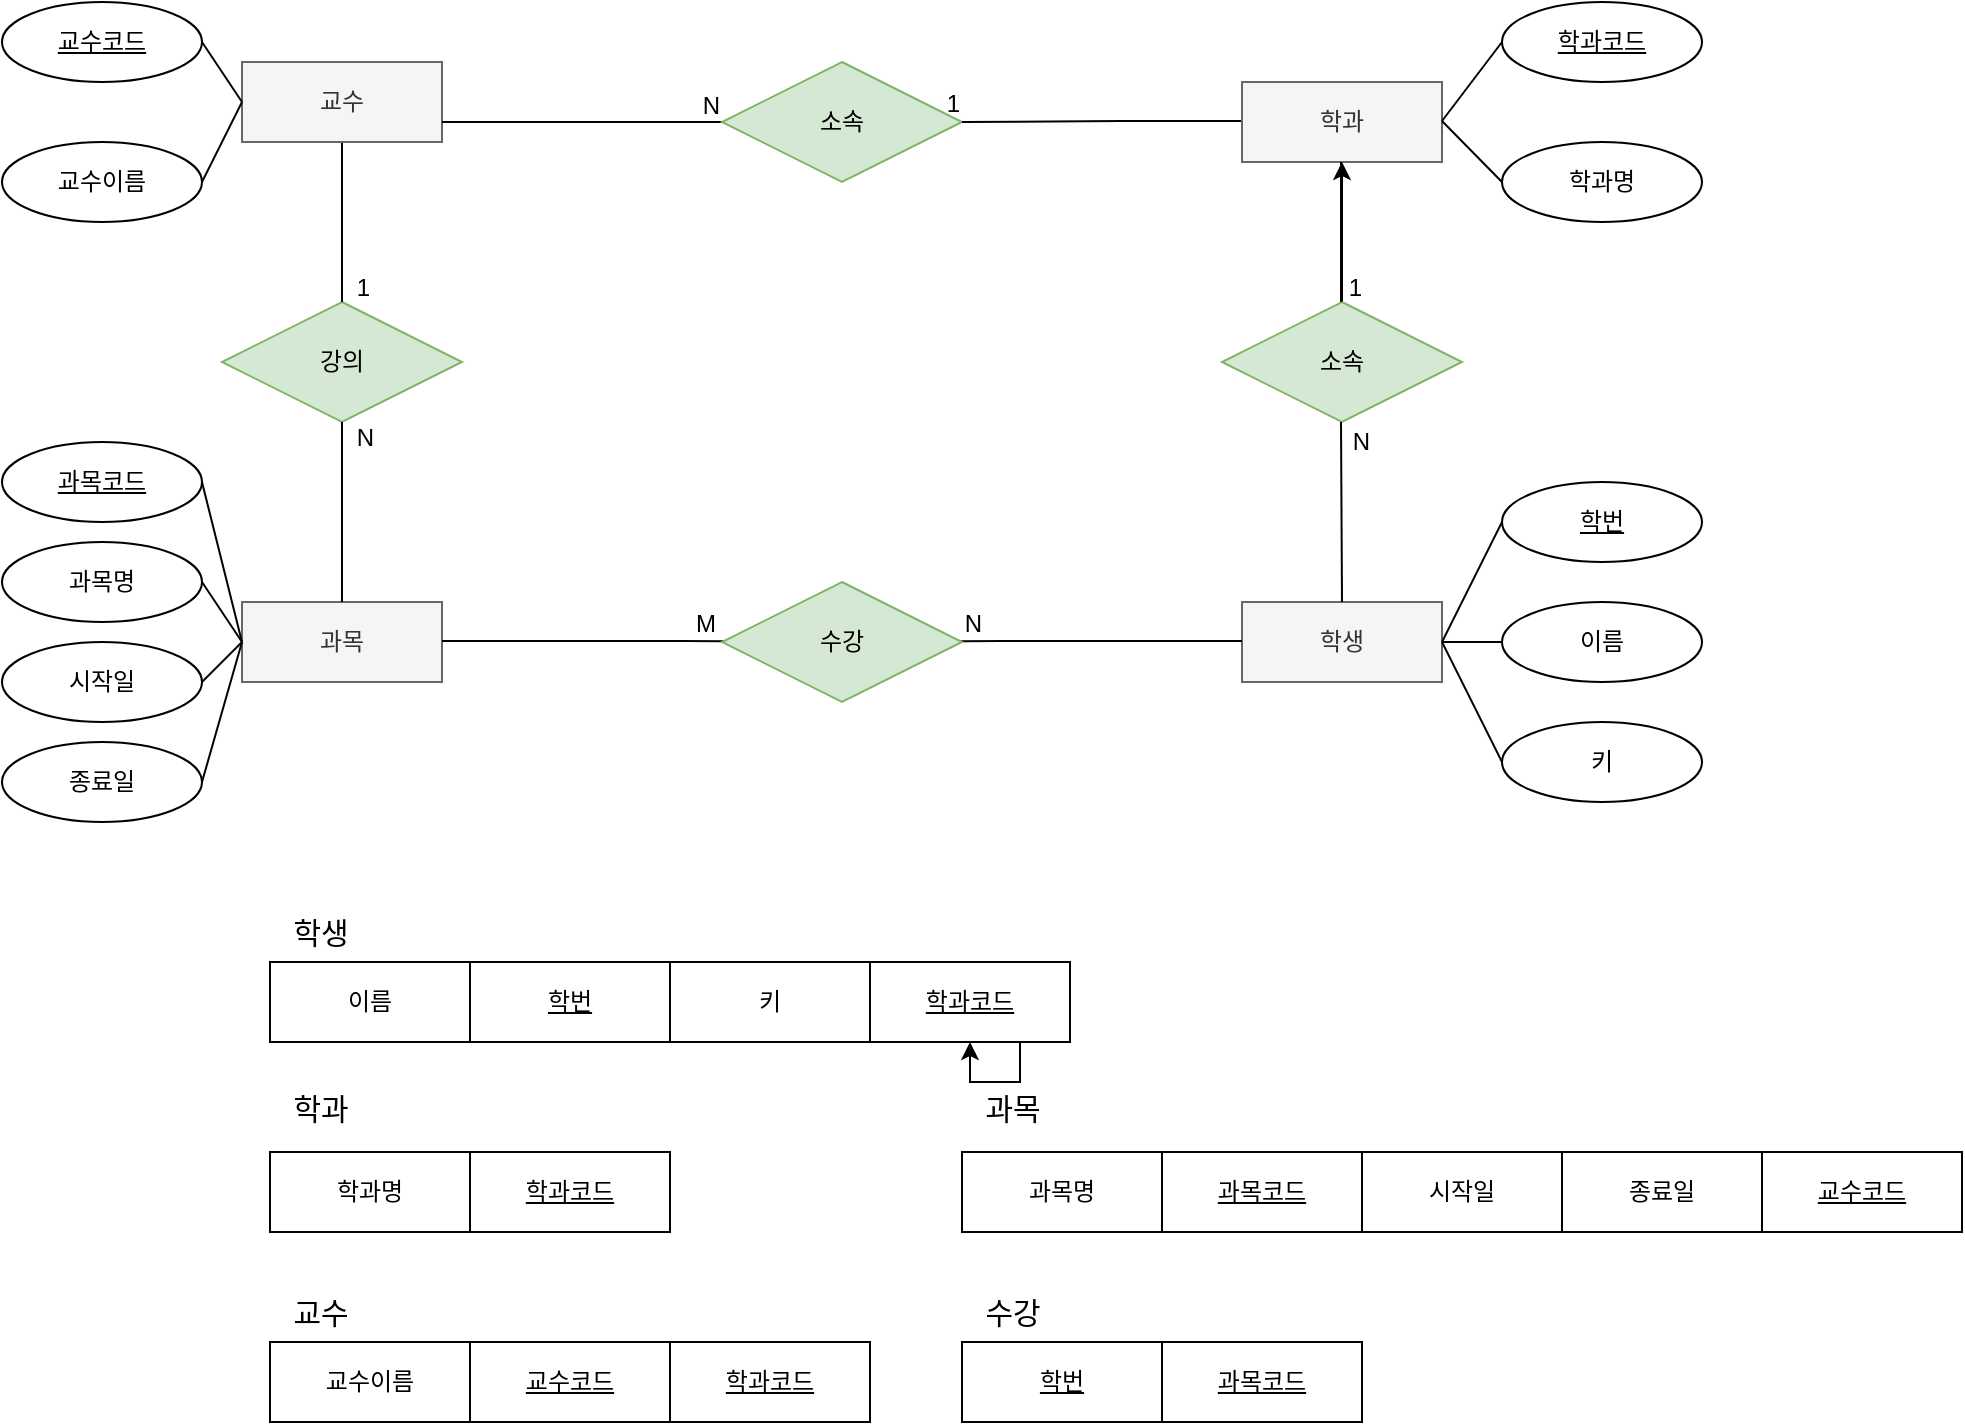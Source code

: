 <mxfile version="21.6.1" type="github">
  <diagram name="페이지-1" id="Q9GPWtl4dz6Prq9a7Tfs">
    <mxGraphModel dx="1050" dy="1742" grid="1" gridSize="10" guides="1" tooltips="1" connect="1" arrows="1" fold="1" page="1" pageScale="1" pageWidth="827" pageHeight="1169" math="0" shadow="0">
      <root>
        <mxCell id="0" />
        <mxCell id="1" parent="0" />
        <mxCell id="AGyuReAx4IVv6xOUwFAU-2" value="과목" style="whiteSpace=wrap;html=1;align=center;fillColor=#f5f5f5;fontColor=#333333;strokeColor=#666666;" parent="1" vertex="1">
          <mxGeometry x="181" y="270" width="100" height="40" as="geometry" />
        </mxCell>
        <mxCell id="AGyuReAx4IVv6xOUwFAU-4" value="학생" style="whiteSpace=wrap;html=1;align=center;fillColor=#f5f5f5;fontColor=#333333;strokeColor=#666666;" parent="1" vertex="1">
          <mxGeometry x="681" y="270" width="100" height="40" as="geometry" />
        </mxCell>
        <mxCell id="ryIB05gUjZDWtRrVTaDK-16" value="" style="endArrow=none;html=1;rounded=0;" edge="1" parent="1" source="AGyuReAx4IVv6xOUwFAU-3">
          <mxGeometry relative="1" as="geometry">
            <mxPoint x="401" y="289.5" as="sourcePoint" />
            <mxPoint x="561" y="289.5" as="targetPoint" />
          </mxGeometry>
        </mxCell>
        <mxCell id="ryIB05gUjZDWtRrVTaDK-18" value="N" style="resizable=0;html=1;whiteSpace=wrap;align=right;verticalAlign=bottom;" connectable="0" vertex="1" parent="ryIB05gUjZDWtRrVTaDK-16">
          <mxGeometry x="1" relative="1" as="geometry">
            <mxPoint x="-8" as="offset" />
          </mxGeometry>
        </mxCell>
        <mxCell id="ryIB05gUjZDWtRrVTaDK-19" value="" style="endArrow=none;html=1;rounded=0;" edge="1" parent="1" target="AGyuReAx4IVv6xOUwFAU-3">
          <mxGeometry relative="1" as="geometry">
            <mxPoint x="401" y="289.5" as="sourcePoint" />
            <mxPoint x="561" y="289.5" as="targetPoint" />
          </mxGeometry>
        </mxCell>
        <mxCell id="ryIB05gUjZDWtRrVTaDK-20" value="M" style="resizable=0;html=1;whiteSpace=wrap;align=left;verticalAlign=bottom;" connectable="0" vertex="1" parent="ryIB05gUjZDWtRrVTaDK-19">
          <mxGeometry x="-1" relative="1" as="geometry">
            <mxPoint x="5" as="offset" />
          </mxGeometry>
        </mxCell>
        <mxCell id="AGyuReAx4IVv6xOUwFAU-3" value="수강" style="shape=rhombus;perimeter=rhombusPerimeter;whiteSpace=wrap;html=1;align=center;fillColor=#d5e8d4;strokeColor=#82b366;" parent="1" vertex="1">
          <mxGeometry x="421" y="260" width="120" height="60" as="geometry" />
        </mxCell>
        <mxCell id="ryIB05gUjZDWtRrVTaDK-22" value="" style="endArrow=none;html=1;rounded=0;" edge="1" parent="1">
          <mxGeometry relative="1" as="geometry">
            <mxPoint x="561" y="289.5" as="sourcePoint" />
            <mxPoint x="681" y="289.5" as="targetPoint" />
          </mxGeometry>
        </mxCell>
        <mxCell id="ryIB05gUjZDWtRrVTaDK-23" value="" style="endArrow=none;html=1;rounded=0;" edge="1" parent="1">
          <mxGeometry relative="1" as="geometry">
            <mxPoint x="281" y="289.5" as="sourcePoint" />
            <mxPoint x="401" y="289.5" as="targetPoint" />
          </mxGeometry>
        </mxCell>
        <mxCell id="ryIB05gUjZDWtRrVTaDK-24" value="강의" style="shape=rhombus;perimeter=rhombusPerimeter;whiteSpace=wrap;html=1;align=center;fillColor=#d5e8d4;strokeColor=#82b366;" vertex="1" parent="1">
          <mxGeometry x="171" y="120" width="120" height="60" as="geometry" />
        </mxCell>
        <mxCell id="ryIB05gUjZDWtRrVTaDK-25" value="" style="endArrow=none;html=1;rounded=0;exitX=0.5;exitY=0;exitDx=0;exitDy=0;entryX=0.5;entryY=1;entryDx=0;entryDy=0;" edge="1" parent="1" source="AGyuReAx4IVv6xOUwFAU-2" target="ryIB05gUjZDWtRrVTaDK-24">
          <mxGeometry relative="1" as="geometry">
            <mxPoint x="230" y="270" as="sourcePoint" />
            <mxPoint x="231" y="190" as="targetPoint" />
          </mxGeometry>
        </mxCell>
        <mxCell id="ryIB05gUjZDWtRrVTaDK-26" value="N" style="resizable=0;html=1;whiteSpace=wrap;align=right;verticalAlign=bottom;" connectable="0" vertex="1" parent="ryIB05gUjZDWtRrVTaDK-25">
          <mxGeometry x="1" relative="1" as="geometry">
            <mxPoint x="17" y="16" as="offset" />
          </mxGeometry>
        </mxCell>
        <mxCell id="ryIB05gUjZDWtRrVTaDK-27" value="" style="endArrow=none;html=1;rounded=0;entryX=0.5;entryY=0;entryDx=0;entryDy=0;" edge="1" parent="1" target="ryIB05gUjZDWtRrVTaDK-24">
          <mxGeometry relative="1" as="geometry">
            <mxPoint x="231" y="40" as="sourcePoint" />
            <mxPoint x="230.5" y="108" as="targetPoint" />
          </mxGeometry>
        </mxCell>
        <mxCell id="ryIB05gUjZDWtRrVTaDK-28" value="1" style="resizable=0;html=1;whiteSpace=wrap;align=right;verticalAlign=bottom;" connectable="0" vertex="1" parent="ryIB05gUjZDWtRrVTaDK-27">
          <mxGeometry x="1" relative="1" as="geometry">
            <mxPoint x="15" y="1" as="offset" />
          </mxGeometry>
        </mxCell>
        <mxCell id="ryIB05gUjZDWtRrVTaDK-29" value="교수" style="whiteSpace=wrap;html=1;align=center;fillColor=#f5f5f5;fontColor=#333333;strokeColor=#666666;" vertex="1" parent="1">
          <mxGeometry x="181" width="100" height="40" as="geometry" />
        </mxCell>
        <mxCell id="ryIB05gUjZDWtRrVTaDK-30" value="" style="endArrow=none;html=1;rounded=0;" edge="1" parent="1" target="ryIB05gUjZDWtRrVTaDK-32">
          <mxGeometry relative="1" as="geometry">
            <mxPoint x="281" y="30" as="sourcePoint" />
            <mxPoint x="411" y="30" as="targetPoint" />
          </mxGeometry>
        </mxCell>
        <mxCell id="ryIB05gUjZDWtRrVTaDK-31" value="N" style="resizable=0;html=1;whiteSpace=wrap;align=right;verticalAlign=bottom;" connectable="0" vertex="1" parent="ryIB05gUjZDWtRrVTaDK-30">
          <mxGeometry x="1" relative="1" as="geometry" />
        </mxCell>
        <mxCell id="ryIB05gUjZDWtRrVTaDK-32" value="소속" style="shape=rhombus;perimeter=rhombusPerimeter;whiteSpace=wrap;html=1;align=center;fillColor=#d5e8d4;strokeColor=#82b366;" vertex="1" parent="1">
          <mxGeometry x="421" width="120" height="60" as="geometry" />
        </mxCell>
        <mxCell id="ryIB05gUjZDWtRrVTaDK-33" value="" style="endArrow=none;html=1;rounded=0;entryX=1;entryY=0.5;entryDx=0;entryDy=0;" edge="1" parent="1" target="ryIB05gUjZDWtRrVTaDK-32">
          <mxGeometry relative="1" as="geometry">
            <mxPoint x="681" y="29.5" as="sourcePoint" />
            <mxPoint x="551" y="29.5" as="targetPoint" />
            <Array as="points">
              <mxPoint x="621" y="29.5" />
            </Array>
          </mxGeometry>
        </mxCell>
        <mxCell id="ryIB05gUjZDWtRrVTaDK-34" value="1" style="resizable=0;html=1;whiteSpace=wrap;align=right;verticalAlign=bottom;" connectable="0" vertex="1" parent="ryIB05gUjZDWtRrVTaDK-33">
          <mxGeometry x="1" relative="1" as="geometry" />
        </mxCell>
        <mxCell id="ryIB05gUjZDWtRrVTaDK-35" value="학과" style="whiteSpace=wrap;html=1;align=center;fillColor=#f5f5f5;fontColor=#333333;strokeColor=#666666;" vertex="1" parent="1">
          <mxGeometry x="681" y="10" width="100" height="40" as="geometry" />
        </mxCell>
        <mxCell id="ryIB05gUjZDWtRrVTaDK-77" value="" style="edgeStyle=orthogonalEdgeStyle;rounded=0;orthogonalLoop=1;jettySize=auto;html=1;" edge="1" parent="1" source="ryIB05gUjZDWtRrVTaDK-36" target="ryIB05gUjZDWtRrVTaDK-35">
          <mxGeometry relative="1" as="geometry" />
        </mxCell>
        <mxCell id="ryIB05gUjZDWtRrVTaDK-36" value="소속" style="shape=rhombus;perimeter=rhombusPerimeter;whiteSpace=wrap;html=1;align=center;fillColor=#d5e8d4;strokeColor=#82b366;" vertex="1" parent="1">
          <mxGeometry x="671" y="120" width="120" height="60" as="geometry" />
        </mxCell>
        <mxCell id="ryIB05gUjZDWtRrVTaDK-37" value="" style="endArrow=none;html=1;rounded=0;" edge="1" parent="1">
          <mxGeometry relative="1" as="geometry">
            <mxPoint x="731" y="270" as="sourcePoint" />
            <mxPoint x="730.5" y="180" as="targetPoint" />
          </mxGeometry>
        </mxCell>
        <mxCell id="ryIB05gUjZDWtRrVTaDK-38" value="N" style="resizable=0;html=1;whiteSpace=wrap;align=right;verticalAlign=bottom;" connectable="0" vertex="1" parent="ryIB05gUjZDWtRrVTaDK-37">
          <mxGeometry x="1" relative="1" as="geometry">
            <mxPoint x="16" y="18" as="offset" />
          </mxGeometry>
        </mxCell>
        <mxCell id="ryIB05gUjZDWtRrVTaDK-42" value="" style="endArrow=none;html=1;rounded=0;" edge="1" parent="1">
          <mxGeometry relative="1" as="geometry">
            <mxPoint x="730.5" y="50" as="sourcePoint" />
            <mxPoint x="730.5" y="120" as="targetPoint" />
          </mxGeometry>
        </mxCell>
        <mxCell id="ryIB05gUjZDWtRrVTaDK-43" value="1" style="resizable=0;html=1;whiteSpace=wrap;align=right;verticalAlign=bottom;" connectable="0" vertex="1" parent="ryIB05gUjZDWtRrVTaDK-42">
          <mxGeometry x="1" relative="1" as="geometry">
            <mxPoint x="12" y="1" as="offset" />
          </mxGeometry>
        </mxCell>
        <mxCell id="ryIB05gUjZDWtRrVTaDK-44" value="교수코드" style="ellipse;whiteSpace=wrap;html=1;align=center;fontStyle=4;" vertex="1" parent="1">
          <mxGeometry x="61" y="-30" width="100" height="40" as="geometry" />
        </mxCell>
        <mxCell id="ryIB05gUjZDWtRrVTaDK-45" value="교수이름" style="ellipse;whiteSpace=wrap;html=1;align=center;" vertex="1" parent="1">
          <mxGeometry x="61" y="40" width="100" height="40" as="geometry" />
        </mxCell>
        <mxCell id="ryIB05gUjZDWtRrVTaDK-48" value="" style="endArrow=none;html=1;rounded=0;entryX=0;entryY=0.5;entryDx=0;entryDy=0;" edge="1" parent="1" target="ryIB05gUjZDWtRrVTaDK-29">
          <mxGeometry relative="1" as="geometry">
            <mxPoint x="161" y="60" as="sourcePoint" />
            <mxPoint x="321" y="60" as="targetPoint" />
          </mxGeometry>
        </mxCell>
        <mxCell id="ryIB05gUjZDWtRrVTaDK-49" value="" style="endArrow=none;html=1;rounded=0;entryX=0;entryY=0.5;entryDx=0;entryDy=0;exitX=1;exitY=0.5;exitDx=0;exitDy=0;" edge="1" parent="1" source="ryIB05gUjZDWtRrVTaDK-44" target="ryIB05gUjZDWtRrVTaDK-29">
          <mxGeometry relative="1" as="geometry">
            <mxPoint x="161" y="10" as="sourcePoint" />
            <mxPoint x="321" y="10" as="targetPoint" />
          </mxGeometry>
        </mxCell>
        <mxCell id="ryIB05gUjZDWtRrVTaDK-50" value="과목코드" style="ellipse;whiteSpace=wrap;html=1;align=center;fontStyle=4;" vertex="1" parent="1">
          <mxGeometry x="61" y="190" width="100" height="40" as="geometry" />
        </mxCell>
        <mxCell id="ryIB05gUjZDWtRrVTaDK-53" value="과목명" style="ellipse;whiteSpace=wrap;html=1;align=center;" vertex="1" parent="1">
          <mxGeometry x="61" y="240" width="100" height="40" as="geometry" />
        </mxCell>
        <mxCell id="ryIB05gUjZDWtRrVTaDK-56" value="종료일" style="ellipse;whiteSpace=wrap;html=1;align=center;" vertex="1" parent="1">
          <mxGeometry x="61" y="340" width="100" height="40" as="geometry" />
        </mxCell>
        <mxCell id="ryIB05gUjZDWtRrVTaDK-57" value="시작일" style="ellipse;whiteSpace=wrap;html=1;align=center;" vertex="1" parent="1">
          <mxGeometry x="61" y="290" width="100" height="40" as="geometry" />
        </mxCell>
        <mxCell id="ryIB05gUjZDWtRrVTaDK-67" value="" style="endArrow=none;html=1;rounded=0;exitX=1;exitY=0.5;exitDx=0;exitDy=0;" edge="1" parent="1" source="ryIB05gUjZDWtRrVTaDK-50">
          <mxGeometry relative="1" as="geometry">
            <mxPoint x="161" y="290" as="sourcePoint" />
            <mxPoint x="181" y="290" as="targetPoint" />
          </mxGeometry>
        </mxCell>
        <mxCell id="ryIB05gUjZDWtRrVTaDK-68" value="" style="endArrow=none;html=1;rounded=0;entryX=0;entryY=0.5;entryDx=0;entryDy=0;exitX=1;exitY=0.5;exitDx=0;exitDy=0;" edge="1" parent="1" source="ryIB05gUjZDWtRrVTaDK-53" target="AGyuReAx4IVv6xOUwFAU-2">
          <mxGeometry relative="1" as="geometry">
            <mxPoint x="161" y="350" as="sourcePoint" />
            <mxPoint x="321" y="350" as="targetPoint" />
            <Array as="points" />
          </mxGeometry>
        </mxCell>
        <mxCell id="ryIB05gUjZDWtRrVTaDK-69" value="" style="endArrow=none;html=1;rounded=0;exitX=1;exitY=0.5;exitDx=0;exitDy=0;" edge="1" parent="1" source="ryIB05gUjZDWtRrVTaDK-57">
          <mxGeometry relative="1" as="geometry">
            <mxPoint x="161" y="404.75" as="sourcePoint" />
            <mxPoint x="181" y="290" as="targetPoint" />
          </mxGeometry>
        </mxCell>
        <mxCell id="ryIB05gUjZDWtRrVTaDK-70" value="" style="endArrow=none;html=1;rounded=0;entryX=0;entryY=0.5;entryDx=0;entryDy=0;exitX=1;exitY=0.5;exitDx=0;exitDy=0;" edge="1" parent="1" source="ryIB05gUjZDWtRrVTaDK-56" target="AGyuReAx4IVv6xOUwFAU-2">
          <mxGeometry relative="1" as="geometry">
            <mxPoint x="171" y="440" as="sourcePoint" />
            <mxPoint x="331" y="440" as="targetPoint" />
          </mxGeometry>
        </mxCell>
        <mxCell id="ryIB05gUjZDWtRrVTaDK-78" value="학과명" style="ellipse;whiteSpace=wrap;html=1;align=center;" vertex="1" parent="1">
          <mxGeometry x="811" y="40" width="100" height="40" as="geometry" />
        </mxCell>
        <mxCell id="ryIB05gUjZDWtRrVTaDK-79" value="학번" style="ellipse;whiteSpace=wrap;html=1;align=center;fontStyle=4;" vertex="1" parent="1">
          <mxGeometry x="811" y="210" width="100" height="40" as="geometry" />
        </mxCell>
        <mxCell id="ryIB05gUjZDWtRrVTaDK-80" value="학과코드" style="ellipse;whiteSpace=wrap;html=1;align=center;fontStyle=4;" vertex="1" parent="1">
          <mxGeometry x="811" y="-30" width="100" height="40" as="geometry" />
        </mxCell>
        <mxCell id="ryIB05gUjZDWtRrVTaDK-81" value="" style="endArrow=none;html=1;rounded=0;entryX=0;entryY=0.5;entryDx=0;entryDy=0;" edge="1" parent="1" target="ryIB05gUjZDWtRrVTaDK-80">
          <mxGeometry relative="1" as="geometry">
            <mxPoint x="781" y="29.5" as="sourcePoint" />
            <mxPoint x="941" y="29.5" as="targetPoint" />
          </mxGeometry>
        </mxCell>
        <mxCell id="ryIB05gUjZDWtRrVTaDK-82" value="" style="endArrow=none;html=1;rounded=0;entryX=0;entryY=0.5;entryDx=0;entryDy=0;" edge="1" parent="1" target="ryIB05gUjZDWtRrVTaDK-78">
          <mxGeometry relative="1" as="geometry">
            <mxPoint x="781" y="29.5" as="sourcePoint" />
            <mxPoint x="941" y="29.5" as="targetPoint" />
          </mxGeometry>
        </mxCell>
        <mxCell id="ryIB05gUjZDWtRrVTaDK-83" value="이름" style="ellipse;whiteSpace=wrap;html=1;align=center;" vertex="1" parent="1">
          <mxGeometry x="811" y="270" width="100" height="40" as="geometry" />
        </mxCell>
        <mxCell id="ryIB05gUjZDWtRrVTaDK-85" value="키" style="ellipse;whiteSpace=wrap;html=1;align=center;" vertex="1" parent="1">
          <mxGeometry x="811" y="330" width="100" height="40" as="geometry" />
        </mxCell>
        <mxCell id="ryIB05gUjZDWtRrVTaDK-86" value="" style="endArrow=none;html=1;rounded=0;entryX=0;entryY=0.5;entryDx=0;entryDy=0;" edge="1" parent="1" target="ryIB05gUjZDWtRrVTaDK-79">
          <mxGeometry relative="1" as="geometry">
            <mxPoint x="781" y="290" as="sourcePoint" />
            <mxPoint x="941" y="290" as="targetPoint" />
          </mxGeometry>
        </mxCell>
        <mxCell id="ryIB05gUjZDWtRrVTaDK-87" value="" style="endArrow=none;html=1;rounded=0;" edge="1" parent="1">
          <mxGeometry relative="1" as="geometry">
            <mxPoint x="781" y="290" as="sourcePoint" />
            <mxPoint x="811" y="290" as="targetPoint" />
          </mxGeometry>
        </mxCell>
        <mxCell id="ryIB05gUjZDWtRrVTaDK-88" value="" style="endArrow=none;html=1;rounded=0;entryX=0;entryY=0.5;entryDx=0;entryDy=0;" edge="1" parent="1" target="ryIB05gUjZDWtRrVTaDK-85">
          <mxGeometry relative="1" as="geometry">
            <mxPoint x="781" y="290" as="sourcePoint" />
            <mxPoint x="941" y="290" as="targetPoint" />
          </mxGeometry>
        </mxCell>
        <mxCell id="ryIB05gUjZDWtRrVTaDK-106" value="이름" style="whiteSpace=wrap;html=1;align=center;" vertex="1" parent="1">
          <mxGeometry x="195" y="450" width="100" height="40" as="geometry" />
        </mxCell>
        <mxCell id="ryIB05gUjZDWtRrVTaDK-107" value="&lt;u&gt;학번&lt;/u&gt;" style="whiteSpace=wrap;html=1;align=center;" vertex="1" parent="1">
          <mxGeometry x="295" y="450" width="100" height="40" as="geometry" />
        </mxCell>
        <mxCell id="ryIB05gUjZDWtRrVTaDK-108" value="키" style="whiteSpace=wrap;html=1;align=center;" vertex="1" parent="1">
          <mxGeometry x="395" y="450" width="100" height="40" as="geometry" />
        </mxCell>
        <mxCell id="ryIB05gUjZDWtRrVTaDK-109" value="&lt;font style=&quot;font-size: 15px;&quot;&gt;학생&lt;/font&gt;" style="text;html=1;align=center;verticalAlign=middle;resizable=0;points=[];autosize=1;strokeColor=none;fillColor=none;" vertex="1" parent="1">
          <mxGeometry x="195" y="420" width="50" height="30" as="geometry" />
        </mxCell>
        <mxCell id="ryIB05gUjZDWtRrVTaDK-111" value="학과명" style="whiteSpace=wrap;html=1;align=center;" vertex="1" parent="1">
          <mxGeometry x="195" y="545" width="100" height="40" as="geometry" />
        </mxCell>
        <mxCell id="ryIB05gUjZDWtRrVTaDK-112" value="&lt;u&gt;학과코드&lt;/u&gt;" style="whiteSpace=wrap;html=1;align=center;" vertex="1" parent="1">
          <mxGeometry x="295" y="545" width="100" height="40" as="geometry" />
        </mxCell>
        <mxCell id="ryIB05gUjZDWtRrVTaDK-114" value="과목명" style="whiteSpace=wrap;html=1;align=center;" vertex="1" parent="1">
          <mxGeometry x="541" y="545" width="100" height="40" as="geometry" />
        </mxCell>
        <mxCell id="ryIB05gUjZDWtRrVTaDK-115" value="&lt;u&gt;과목코드&lt;/u&gt;" style="whiteSpace=wrap;html=1;align=center;" vertex="1" parent="1">
          <mxGeometry x="641" y="545" width="100" height="40" as="geometry" />
        </mxCell>
        <mxCell id="ryIB05gUjZDWtRrVTaDK-116" value="시작일" style="whiteSpace=wrap;html=1;align=center;" vertex="1" parent="1">
          <mxGeometry x="741" y="545" width="100" height="40" as="geometry" />
        </mxCell>
        <mxCell id="ryIB05gUjZDWtRrVTaDK-117" value="종료일" style="whiteSpace=wrap;html=1;align=center;" vertex="1" parent="1">
          <mxGeometry x="841" y="545" width="100" height="40" as="geometry" />
        </mxCell>
        <mxCell id="ryIB05gUjZDWtRrVTaDK-118" value="&lt;font style=&quot;font-size: 15px;&quot;&gt;학과&lt;/font&gt;" style="text;html=1;align=center;verticalAlign=middle;resizable=0;points=[];autosize=1;strokeColor=none;fillColor=none;" vertex="1" parent="1">
          <mxGeometry x="195" y="508" width="50" height="30" as="geometry" />
        </mxCell>
        <mxCell id="ryIB05gUjZDWtRrVTaDK-119" value="&lt;font style=&quot;font-size: 15px;&quot;&gt;과목&lt;/font&gt;" style="text;html=1;align=center;verticalAlign=middle;resizable=0;points=[];autosize=1;strokeColor=none;fillColor=none;" vertex="1" parent="1">
          <mxGeometry x="541" y="508" width="50" height="30" as="geometry" />
        </mxCell>
        <mxCell id="ryIB05gUjZDWtRrVTaDK-120" value="교수이름" style="whiteSpace=wrap;html=1;align=center;" vertex="1" parent="1">
          <mxGeometry x="195" y="640" width="100" height="40" as="geometry" />
        </mxCell>
        <mxCell id="ryIB05gUjZDWtRrVTaDK-121" value="&lt;u&gt;교수코드&lt;/u&gt;" style="whiteSpace=wrap;html=1;align=center;" vertex="1" parent="1">
          <mxGeometry x="295" y="640" width="100" height="40" as="geometry" />
        </mxCell>
        <mxCell id="ryIB05gUjZDWtRrVTaDK-122" value="&lt;font style=&quot;font-size: 15px;&quot;&gt;교수&lt;/font&gt;" style="text;html=1;align=center;verticalAlign=middle;resizable=0;points=[];autosize=1;strokeColor=none;fillColor=none;" vertex="1" parent="1">
          <mxGeometry x="195" y="610" width="50" height="30" as="geometry" />
        </mxCell>
        <mxCell id="ryIB05gUjZDWtRrVTaDK-126" value="&lt;u&gt;학번&lt;/u&gt;" style="whiteSpace=wrap;html=1;align=center;" vertex="1" parent="1">
          <mxGeometry x="541" y="640" width="100" height="40" as="geometry" />
        </mxCell>
        <mxCell id="ryIB05gUjZDWtRrVTaDK-127" value="&lt;u&gt;과목코드&lt;/u&gt;" style="whiteSpace=wrap;html=1;align=center;" vertex="1" parent="1">
          <mxGeometry x="641" y="640" width="100" height="40" as="geometry" />
        </mxCell>
        <mxCell id="ryIB05gUjZDWtRrVTaDK-128" value="&lt;span style=&quot;font-size: 15px;&quot;&gt;수강&lt;/span&gt;" style="text;html=1;align=center;verticalAlign=middle;resizable=0;points=[];autosize=1;strokeColor=none;fillColor=none;" vertex="1" parent="1">
          <mxGeometry x="541" y="610" width="50" height="30" as="geometry" />
        </mxCell>
        <mxCell id="ryIB05gUjZDWtRrVTaDK-129" value="&lt;u&gt;교수코드&lt;/u&gt;" style="whiteSpace=wrap;html=1;align=center;" vertex="1" parent="1">
          <mxGeometry x="941" y="545" width="100" height="40" as="geometry" />
        </mxCell>
        <mxCell id="ryIB05gUjZDWtRrVTaDK-130" value="&lt;u&gt;학과코드&lt;/u&gt;" style="whiteSpace=wrap;html=1;align=center;" vertex="1" parent="1">
          <mxGeometry x="395" y="640" width="100" height="40" as="geometry" />
        </mxCell>
        <mxCell id="ryIB05gUjZDWtRrVTaDK-131" value="&lt;u&gt;학과코드&lt;/u&gt;" style="whiteSpace=wrap;html=1;align=center;" vertex="1" parent="1">
          <mxGeometry x="495" y="450" width="100" height="40" as="geometry" />
        </mxCell>
        <mxCell id="ryIB05gUjZDWtRrVTaDK-132" style="edgeStyle=orthogonalEdgeStyle;rounded=0;orthogonalLoop=1;jettySize=auto;html=1;exitX=0.75;exitY=1;exitDx=0;exitDy=0;" edge="1" parent="1" source="ryIB05gUjZDWtRrVTaDK-131" target="ryIB05gUjZDWtRrVTaDK-131">
          <mxGeometry relative="1" as="geometry" />
        </mxCell>
      </root>
    </mxGraphModel>
  </diagram>
</mxfile>
